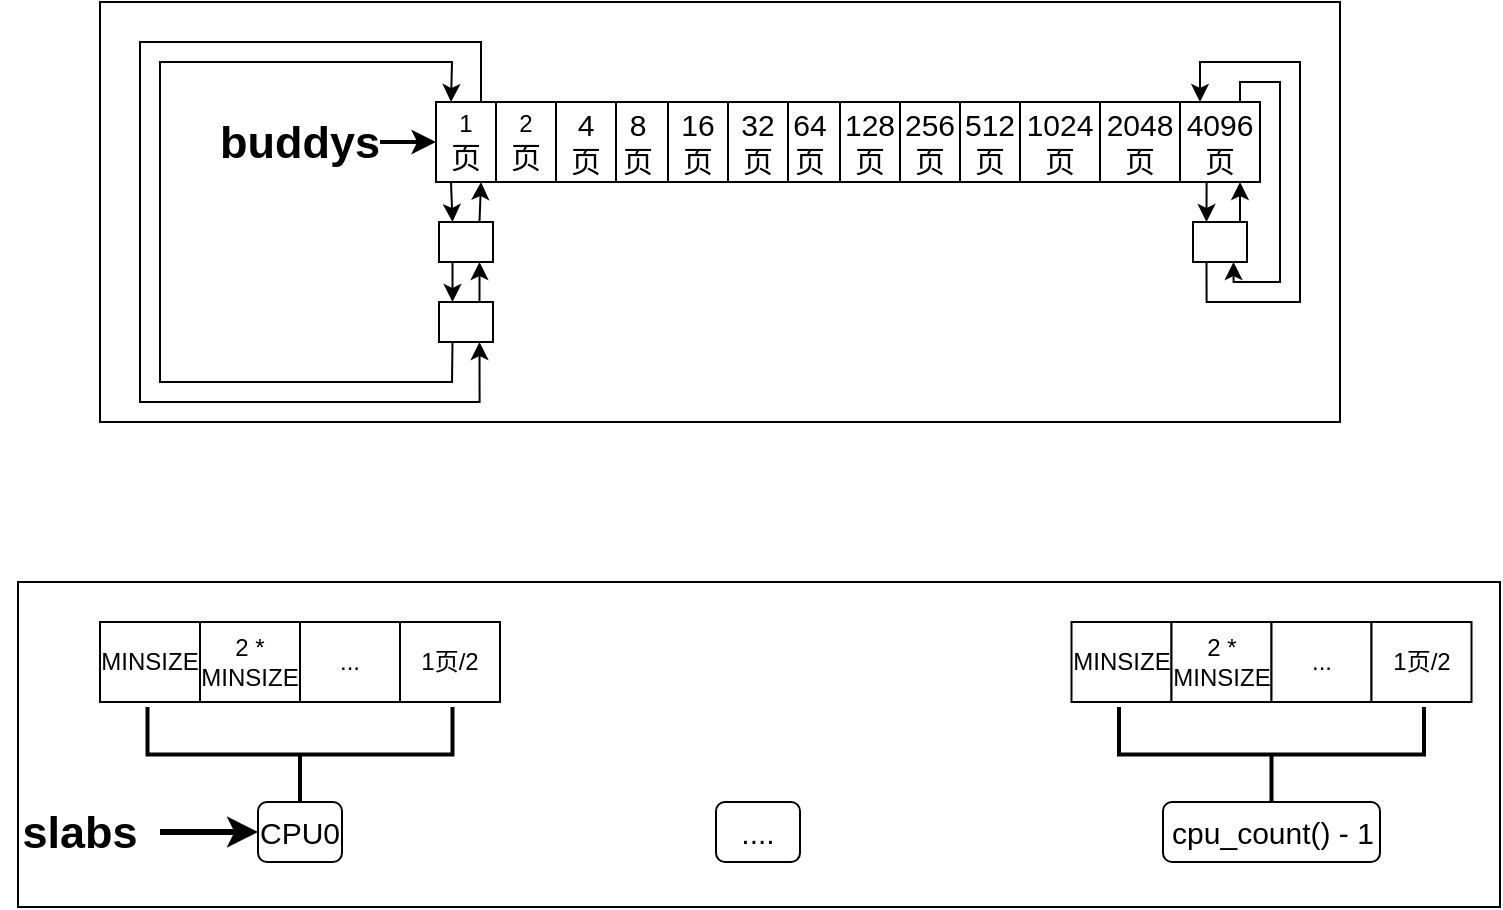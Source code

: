 <mxfile version="15.9.6" type="device" pages="3"><diagram id="SFvD6WbVeM4EpEbWP8ao" name="pmm"><mxGraphModel dx="1350" dy="764" grid="1" gridSize="10" guides="1" tooltips="1" connect="1" arrows="1" fold="1" page="1" pageScale="1" pageWidth="827" pageHeight="1169" math="0" shadow="0"><root><mxCell id="0"/><mxCell id="1" parent="0"/><mxCell id="yMoB24CQnOv7rCdjYk-G-7" value="&lt;font style=&quot;font-size: 15px&quot;&gt;64页&lt;/font&gt;" style="rounded=0;whiteSpace=wrap;html=1;" parent="1" vertex="1"><mxGeometry x="410" y="160" width="30" height="40" as="geometry"/></mxCell><mxCell id="yMoB24CQnOv7rCdjYk-G-8" value="&lt;font style=&quot;font-size: 15px&quot;&gt;128页&lt;/font&gt;" style="rounded=0;whiteSpace=wrap;html=1;" parent="1" vertex="1"><mxGeometry x="440" y="160" width="30" height="40" as="geometry"/></mxCell><mxCell id="yMoB24CQnOv7rCdjYk-G-14" value="&lt;font style=&quot;font-size: 15px&quot;&gt;32页&lt;/font&gt;" style="rounded=0;whiteSpace=wrap;html=1;" parent="1" vertex="1"><mxGeometry x="384" y="160" width="30" height="40" as="geometry"/></mxCell><mxCell id="yMoB24CQnOv7rCdjYk-G-15" value="&lt;div&gt;&lt;font style=&quot;font-size: 15px&quot;&gt;8&lt;/font&gt;&lt;/div&gt;&lt;div&gt;&lt;font style=&quot;font-size: 15px&quot;&gt;页&lt;/font&gt;&lt;/div&gt;" style="rounded=0;whiteSpace=wrap;html=1;" parent="1" vertex="1"><mxGeometry x="324" y="160" width="30" height="40" as="geometry"/></mxCell><mxCell id="yMoB24CQnOv7rCdjYk-G-16" value="&lt;font style=&quot;font-size: 15px&quot;&gt;16页&lt;/font&gt;" style="rounded=0;whiteSpace=wrap;html=1;" parent="1" vertex="1"><mxGeometry x="354" y="160" width="30" height="40" as="geometry"/></mxCell><mxCell id="yMoB24CQnOv7rCdjYk-G-17" value="&lt;div&gt;&lt;font style=&quot;font-size: 15px&quot;&gt;4&lt;/font&gt;&lt;/div&gt;&lt;div&gt;&lt;font style=&quot;font-size: 15px&quot;&gt;页&lt;/font&gt;&lt;/div&gt;" style="rounded=0;whiteSpace=wrap;html=1;" parent="1" vertex="1"><mxGeometry x="298" y="160" width="30" height="40" as="geometry"/></mxCell><mxCell id="yMoB24CQnOv7rCdjYk-G-18" value="2&lt;div&gt;&lt;font style=&quot;font-size: 15px&quot;&gt;页&lt;/font&gt;&lt;/div&gt;" style="rounded=0;whiteSpace=wrap;html=1;" parent="1" vertex="1"><mxGeometry x="268" y="160" width="30" height="40" as="geometry"/></mxCell><mxCell id="yMoB24CQnOv7rCdjYk-G-29" style="edgeStyle=orthogonalEdgeStyle;rounded=0;orthogonalLoop=1;jettySize=auto;html=1;exitX=0.25;exitY=1;exitDx=0;exitDy=0;entryX=0.25;entryY=0;entryDx=0;entryDy=0;fontSize=15;strokeWidth=1;" parent="1" source="yMoB24CQnOv7rCdjYk-G-19" target="yMoB24CQnOv7rCdjYk-G-27" edge="1"><mxGeometry relative="1" as="geometry"/></mxCell><mxCell id="yMoB24CQnOv7rCdjYk-G-36" style="edgeStyle=orthogonalEdgeStyle;rounded=0;orthogonalLoop=1;jettySize=auto;html=1;exitX=0.75;exitY=0;exitDx=0;exitDy=0;entryX=0.75;entryY=1;entryDx=0;entryDy=0;fontSize=15;strokeWidth=1;" parent="1" source="yMoB24CQnOv7rCdjYk-G-19" target="yMoB24CQnOv7rCdjYk-G-31" edge="1"><mxGeometry relative="1" as="geometry"><Array as="points"><mxPoint x="260" y="130"/><mxPoint x="90" y="130"/><mxPoint x="90" y="310"/><mxPoint x="260" y="310"/></Array></mxGeometry></mxCell><mxCell id="yMoB24CQnOv7rCdjYk-G-19" value="1&lt;div&gt;&lt;font style=&quot;font-size: 15px&quot;&gt;页&lt;/font&gt;&lt;/div&gt;" style="rounded=0;whiteSpace=wrap;html=1;" parent="1" vertex="1"><mxGeometry x="238" y="160" width="30" height="40" as="geometry"/></mxCell><mxCell id="yMoB24CQnOv7rCdjYk-G-20" value="&lt;font style=&quot;font-size: 15px&quot;&gt;256页&lt;/font&gt;" style="rounded=0;whiteSpace=wrap;html=1;" parent="1" vertex="1"><mxGeometry x="470" y="160" width="30" height="40" as="geometry"/></mxCell><mxCell id="yMoB24CQnOv7rCdjYk-G-21" value="&lt;font style=&quot;font-size: 15px&quot;&gt;512页&lt;/font&gt;" style="rounded=0;whiteSpace=wrap;html=1;" parent="1" vertex="1"><mxGeometry x="500" y="160" width="30" height="40" as="geometry"/></mxCell><mxCell id="yMoB24CQnOv7rCdjYk-G-22" value="&lt;font style=&quot;font-size: 15px&quot;&gt;1024页&lt;/font&gt;" style="rounded=0;whiteSpace=wrap;html=1;" parent="1" vertex="1"><mxGeometry x="530" y="160" width="40" height="40" as="geometry"/></mxCell><mxCell id="yMoB24CQnOv7rCdjYk-G-23" value="&lt;font style=&quot;font-size: 15px&quot;&gt;2048页&lt;/font&gt;" style="rounded=0;whiteSpace=wrap;html=1;" parent="1" vertex="1"><mxGeometry x="570" y="160" width="40" height="40" as="geometry"/></mxCell><mxCell id="yMoB24CQnOv7rCdjYk-G-38" style="edgeStyle=orthogonalEdgeStyle;rounded=0;orthogonalLoop=1;jettySize=auto;html=1;exitX=0.25;exitY=1;exitDx=0;exitDy=0;entryX=0.25;entryY=0;entryDx=0;entryDy=0;fontSize=15;strokeWidth=1;" parent="1" source="yMoB24CQnOv7rCdjYk-G-24" target="yMoB24CQnOv7rCdjYk-G-37" edge="1"><mxGeometry relative="1" as="geometry"/></mxCell><mxCell id="yMoB24CQnOv7rCdjYk-G-42" style="edgeStyle=orthogonalEdgeStyle;rounded=0;orthogonalLoop=1;jettySize=auto;html=1;exitX=0.75;exitY=0;exitDx=0;exitDy=0;entryX=0.75;entryY=1;entryDx=0;entryDy=0;fontSize=15;strokeWidth=1;" parent="1" source="yMoB24CQnOv7rCdjYk-G-24" target="yMoB24CQnOv7rCdjYk-G-37" edge="1"><mxGeometry relative="1" as="geometry"><Array as="points"><mxPoint x="640" y="150"/><mxPoint x="660" y="150"/><mxPoint x="660" y="250"/><mxPoint x="637" y="250"/></Array></mxGeometry></mxCell><mxCell id="yMoB24CQnOv7rCdjYk-G-24" value="&lt;font style=&quot;font-size: 15px&quot;&gt;4096页&lt;/font&gt;" style="rounded=0;whiteSpace=wrap;html=1;" parent="1" vertex="1"><mxGeometry x="610" y="160" width="40" height="40" as="geometry"/></mxCell><mxCell id="yMoB24CQnOv7rCdjYk-G-26" style="edgeStyle=orthogonalEdgeStyle;rounded=0;orthogonalLoop=1;jettySize=auto;html=1;exitX=1;exitY=0.5;exitDx=0;exitDy=0;entryX=0;entryY=0.5;entryDx=0;entryDy=0;fontSize=15;strokeWidth=2;" parent="1" source="yMoB24CQnOv7rCdjYk-G-25" target="yMoB24CQnOv7rCdjYk-G-19" edge="1"><mxGeometry relative="1" as="geometry"/></mxCell><mxCell id="yMoB24CQnOv7rCdjYk-G-25" value="&lt;h2&gt;buddys&lt;/h2&gt;" style="text;html=1;strokeColor=none;fillColor=none;align=center;verticalAlign=middle;whiteSpace=wrap;rounded=0;fontSize=15;" parent="1" vertex="1"><mxGeometry x="130" y="165" width="80" height="30" as="geometry"/></mxCell><mxCell id="yMoB24CQnOv7rCdjYk-G-30" style="edgeStyle=orthogonalEdgeStyle;rounded=0;orthogonalLoop=1;jettySize=auto;html=1;exitX=0.75;exitY=0;exitDx=0;exitDy=0;entryX=0.75;entryY=1;entryDx=0;entryDy=0;fontSize=15;strokeWidth=1;" parent="1" source="yMoB24CQnOv7rCdjYk-G-27" target="yMoB24CQnOv7rCdjYk-G-19" edge="1"><mxGeometry relative="1" as="geometry"/></mxCell><mxCell id="yMoB24CQnOv7rCdjYk-G-32" style="edgeStyle=orthogonalEdgeStyle;rounded=0;orthogonalLoop=1;jettySize=auto;html=1;exitX=0.25;exitY=1;exitDx=0;exitDy=0;entryX=0.25;entryY=0;entryDx=0;entryDy=0;fontSize=15;strokeWidth=1;" parent="1" source="yMoB24CQnOv7rCdjYk-G-27" target="yMoB24CQnOv7rCdjYk-G-31" edge="1"><mxGeometry relative="1" as="geometry"/></mxCell><mxCell id="yMoB24CQnOv7rCdjYk-G-27" value="" style="rounded=0;whiteSpace=wrap;html=1;fontSize=15;" parent="1" vertex="1"><mxGeometry x="239.5" y="220" width="27" height="20" as="geometry"/></mxCell><mxCell id="yMoB24CQnOv7rCdjYk-G-33" style="edgeStyle=orthogonalEdgeStyle;rounded=0;orthogonalLoop=1;jettySize=auto;html=1;exitX=0.75;exitY=0;exitDx=0;exitDy=0;entryX=0.75;entryY=1;entryDx=0;entryDy=0;fontSize=15;strokeWidth=1;" parent="1" source="yMoB24CQnOv7rCdjYk-G-31" target="yMoB24CQnOv7rCdjYk-G-27" edge="1"><mxGeometry relative="1" as="geometry"/></mxCell><mxCell id="yMoB24CQnOv7rCdjYk-G-31" value="" style="rounded=0;whiteSpace=wrap;html=1;fontSize=15;" parent="1" vertex="1"><mxGeometry x="239.5" y="260" width="27" height="20" as="geometry"/></mxCell><mxCell id="yMoB24CQnOv7rCdjYk-G-34" value="" style="endArrow=classic;html=1;rounded=0;fontSize=15;strokeWidth=1;exitX=0.25;exitY=1;exitDx=0;exitDy=0;entryX=0.25;entryY=0;entryDx=0;entryDy=0;" parent="1" source="yMoB24CQnOv7rCdjYk-G-31" target="yMoB24CQnOv7rCdjYk-G-19" edge="1"><mxGeometry width="50" height="50" relative="1" as="geometry"><mxPoint x="160" y="360" as="sourcePoint"/><mxPoint x="210" y="310" as="targetPoint"/><Array as="points"><mxPoint x="246" y="300"/><mxPoint x="100" y="300"/><mxPoint x="100" y="140"/><mxPoint x="246" y="140"/></Array></mxGeometry></mxCell><mxCell id="yMoB24CQnOv7rCdjYk-G-39" style="edgeStyle=orthogonalEdgeStyle;rounded=0;orthogonalLoop=1;jettySize=auto;html=1;exitX=0.75;exitY=0;exitDx=0;exitDy=0;entryX=0.75;entryY=1;entryDx=0;entryDy=0;fontSize=15;strokeWidth=1;" parent="1" source="yMoB24CQnOv7rCdjYk-G-37" target="yMoB24CQnOv7rCdjYk-G-24" edge="1"><mxGeometry relative="1" as="geometry"/></mxCell><mxCell id="yMoB24CQnOv7rCdjYk-G-41" style="edgeStyle=orthogonalEdgeStyle;rounded=0;orthogonalLoop=1;jettySize=auto;html=1;exitX=0.25;exitY=1;exitDx=0;exitDy=0;entryX=0.25;entryY=0;entryDx=0;entryDy=0;fontSize=15;strokeWidth=1;" parent="1" source="yMoB24CQnOv7rCdjYk-G-37" target="yMoB24CQnOv7rCdjYk-G-24" edge="1"><mxGeometry relative="1" as="geometry"><Array as="points"><mxPoint x="623" y="260"/><mxPoint x="670" y="260"/><mxPoint x="670" y="140"/><mxPoint x="620" y="140"/></Array></mxGeometry></mxCell><mxCell id="yMoB24CQnOv7rCdjYk-G-37" value="" style="rounded=0;whiteSpace=wrap;html=1;fontSize=15;" parent="1" vertex="1"><mxGeometry x="616.5" y="220" width="27" height="20" as="geometry"/></mxCell><mxCell id="yMoB24CQnOv7rCdjYk-G-43" value="CPU0" style="rounded=1;whiteSpace=wrap;html=1;fontSize=15;" parent="1" vertex="1"><mxGeometry x="149" y="510" width="42" height="30" as="geometry"/></mxCell><mxCell id="yMoB24CQnOv7rCdjYk-G-44" value="...." style="rounded=1;whiteSpace=wrap;html=1;fontSize=15;" parent="1" vertex="1"><mxGeometry x="378" y="510" width="42" height="30" as="geometry"/></mxCell><mxCell id="yMoB24CQnOv7rCdjYk-G-45" value="cpu_count() - 1" style="rounded=1;whiteSpace=wrap;html=1;fontSize=15;" parent="1" vertex="1"><mxGeometry x="601.5" y="510" width="108.5" height="30" as="geometry"/></mxCell><mxCell id="yMoB24CQnOv7rCdjYk-G-46" value="MINSIZE" style="rounded=0;whiteSpace=wrap;html=1;" parent="1" vertex="1"><mxGeometry x="70" y="420" width="50" height="40" as="geometry"/></mxCell><mxCell id="yMoB24CQnOv7rCdjYk-G-50" value="&lt;div&gt;2 *&lt;br&gt;&lt;/div&gt;&lt;div&gt;MINSIZE&lt;/div&gt;" style="rounded=0;whiteSpace=wrap;html=1;" parent="1" vertex="1"><mxGeometry x="120" y="420" width="50" height="40" as="geometry"/></mxCell><mxCell id="yMoB24CQnOv7rCdjYk-G-51" value="..." style="rounded=0;whiteSpace=wrap;html=1;" parent="1" vertex="1"><mxGeometry x="170" y="420" width="50" height="40" as="geometry"/></mxCell><mxCell id="yMoB24CQnOv7rCdjYk-G-52" value="&lt;div&gt;1页/2&lt;br&gt;&lt;/div&gt;" style="rounded=0;whiteSpace=wrap;html=1;" parent="1" vertex="1"><mxGeometry x="220" y="420" width="50" height="40" as="geometry"/></mxCell><mxCell id="yMoB24CQnOv7rCdjYk-G-58" style="edgeStyle=orthogonalEdgeStyle;rounded=0;orthogonalLoop=1;jettySize=auto;html=1;exitX=1;exitY=0.5;exitDx=0;exitDy=0;entryX=0;entryY=0.5;entryDx=0;entryDy=0;fontSize=15;strokeWidth=3;" parent="1" source="yMoB24CQnOv7rCdjYk-G-57" target="yMoB24CQnOv7rCdjYk-G-43" edge="1"><mxGeometry relative="1" as="geometry"/></mxCell><mxCell id="yMoB24CQnOv7rCdjYk-G-57" value="&lt;h2&gt;slabs&lt;br&gt;&lt;/h2&gt;" style="text;html=1;strokeColor=none;fillColor=none;align=center;verticalAlign=middle;whiteSpace=wrap;rounded=0;fontSize=15;" parent="1" vertex="1"><mxGeometry x="20" y="510" width="80" height="30" as="geometry"/></mxCell><mxCell id="yMoB24CQnOv7rCdjYk-G-59" value="" style="strokeWidth=2;html=1;shape=mxgraph.flowchart.annotation_2;align=left;labelPosition=right;pointerEvents=1;fontSize=15;rotation=-90;" parent="1" vertex="1"><mxGeometry x="146.25" y="410" width="47.5" height="152.5" as="geometry"/></mxCell><mxCell id="yMoB24CQnOv7rCdjYk-G-61" value="MINSIZE" style="rounded=0;whiteSpace=wrap;html=1;" parent="1" vertex="1"><mxGeometry x="555.75" y="420" width="50" height="40" as="geometry"/></mxCell><mxCell id="yMoB24CQnOv7rCdjYk-G-62" value="&lt;div&gt;2 *&lt;br&gt;&lt;/div&gt;&lt;div&gt;MINSIZE&lt;/div&gt;" style="rounded=0;whiteSpace=wrap;html=1;" parent="1" vertex="1"><mxGeometry x="605.75" y="420" width="50" height="40" as="geometry"/></mxCell><mxCell id="yMoB24CQnOv7rCdjYk-G-63" value="..." style="rounded=0;whiteSpace=wrap;html=1;" parent="1" vertex="1"><mxGeometry x="655.75" y="420" width="50" height="40" as="geometry"/></mxCell><mxCell id="yMoB24CQnOv7rCdjYk-G-64" value="&lt;div&gt;1页/2&lt;br&gt;&lt;/div&gt;" style="rounded=0;whiteSpace=wrap;html=1;" parent="1" vertex="1"><mxGeometry x="705.75" y="420" width="50" height="40" as="geometry"/></mxCell><mxCell id="yMoB24CQnOv7rCdjYk-G-65" value="" style="strokeWidth=2;html=1;shape=mxgraph.flowchart.annotation_2;align=left;labelPosition=right;pointerEvents=1;fontSize=15;rotation=-90;" parent="1" vertex="1"><mxGeometry x="632" y="410" width="47.5" height="152.5" as="geometry"/></mxCell><mxCell id="yMoB24CQnOv7rCdjYk-G-66" value="" style="verticalLabelPosition=bottom;verticalAlign=top;html=1;shape=mxgraph.basic.rect;fillColor2=none;strokeWidth=1;size=20;indent=5;fontSize=15;shadow=0;fillColor=none;" parent="1" vertex="1"><mxGeometry x="70" y="110" width="620" height="210" as="geometry"/></mxCell><mxCell id="yMoB24CQnOv7rCdjYk-G-67" value="" style="verticalLabelPosition=bottom;verticalAlign=top;html=1;shape=mxgraph.basic.rect;fillColor2=none;strokeWidth=1;size=20;indent=5;fontSize=15;shadow=0;fillColor=none;" parent="1" vertex="1"><mxGeometry x="29" y="400" width="741" height="162.5" as="geometry"/></mxCell></root></mxGraphModel></diagram><diagram id="ywd2-yRP4G8h6f2BtRkl" name="Page-2"><mxGraphModel dx="1350" dy="1933" grid="1" gridSize="10" guides="1" tooltips="1" connect="1" arrows="1" fold="1" page="1" pageScale="1" pageWidth="827" pageHeight="1169" math="0" shadow="0"><root><mxCell id="4dg6JL5KCQnstG3hqLQ1-0"/><mxCell id="4dg6JL5KCQnstG3hqLQ1-1" parent="4dg6JL5KCQnstG3hqLQ1-0"/><mxCell id="vY3c1SLSp6HeI1IZri0K-0" value="&lt;div&gt;&lt;h3&gt;chunks数组&lt;/h3&gt;&lt;/div&gt;&lt;div style=&quot;font-size: 14px&quot;&gt;&lt;font style=&quot;font-size: 15px&quot;&gt;(heap.end - chunks_base) / PAGESIZE个元素&lt;/font&gt;&lt;br&gt;&lt;/div&gt;" style="rounded=0;whiteSpace=wrap;html=1;align=center;" parent="4dg6JL5KCQnstG3hqLQ1-1" vertex="1"><mxGeometry x="240" y="390" width="320" height="60" as="geometry"/></mxCell><mxCell id="vY3c1SLSp6HeI1IZri0K-6" style="edgeStyle=orthogonalEdgeStyle;rounded=0;orthogonalLoop=1;jettySize=auto;html=1;exitX=1;exitY=0.5;exitDx=0;exitDy=0;fontSize=15;" parent="4dg6JL5KCQnstG3hqLQ1-1" source="vY3c1SLSp6HeI1IZri0K-1" edge="1"><mxGeometry relative="1" as="geometry"><mxPoint x="230" y="450" as="targetPoint"/></mxGeometry></mxCell><mxCell id="vY3c1SLSp6HeI1IZri0K-1" value="&lt;h2 style=&quot;font-size: 15px&quot;&gt;&lt;font style=&quot;font-size: 15px&quot;&gt;heap.start&lt;/font&gt;&lt;/h2&gt;" style="text;html=1;strokeColor=none;fillColor=none;align=center;verticalAlign=middle;whiteSpace=wrap;rounded=0;" parent="4dg6JL5KCQnstG3hqLQ1-1" vertex="1"><mxGeometry x="130" y="440" width="80" height="20" as="geometry"/></mxCell><mxCell id="vY3c1SLSp6HeI1IZri0K-7" value="&lt;div&gt;&lt;h3&gt;buddys数组&lt;/h3&gt;&lt;/div&gt;&lt;div style=&quot;font-size: 14px&quot;&gt;log_ceil(MAXSIZE / PAGESIZE) + 1个元素&lt;br&gt;&lt;/div&gt;" style="rounded=0;whiteSpace=wrap;html=1;align=center;" parent="4dg6JL5KCQnstG3hqLQ1-1" vertex="1"><mxGeometry x="240" y="330" width="320" height="60" as="geometry"/></mxCell><mxCell id="vY3c1SLSp6HeI1IZri0K-8" value="&lt;div&gt;&lt;h3&gt;slabs数组&lt;/h3&gt;&lt;/div&gt;&lt;div style=&quot;font-size: 14px&quot;&gt;cpu_count()个元素&lt;br&gt;&lt;/div&gt;" style="rounded=0;whiteSpace=wrap;html=1;align=center;" parent="4dg6JL5KCQnstG3hqLQ1-1" vertex="1"><mxGeometry x="240" y="270" width="320" height="60" as="geometry"/></mxCell><mxCell id="vY3c1SLSp6HeI1IZri0K-10" style="edgeStyle=orthogonalEdgeStyle;rounded=0;orthogonalLoop=1;jettySize=auto;html=1;exitX=1;exitY=0.5;exitDx=0;exitDy=0;fontSize=15;" parent="4dg6JL5KCQnstG3hqLQ1-1" source="vY3c1SLSp6HeI1IZri0K-11" edge="1"><mxGeometry relative="1" as="geometry"><mxPoint x="230" y="390" as="targetPoint"/></mxGeometry></mxCell><mxCell id="vY3c1SLSp6HeI1IZri0K-11" value="&lt;h2 style=&quot;font-size: 15px&quot;&gt;&lt;font style=&quot;font-size: 15px&quot;&gt;buddys&lt;/font&gt;&lt;/h2&gt;" style="text;html=1;strokeColor=none;fillColor=none;align=center;verticalAlign=middle;whiteSpace=wrap;rounded=0;" parent="4dg6JL5KCQnstG3hqLQ1-1" vertex="1"><mxGeometry x="130" y="380" width="80" height="20" as="geometry"/></mxCell><mxCell id="vY3c1SLSp6HeI1IZri0K-13" style="edgeStyle=orthogonalEdgeStyle;rounded=0;orthogonalLoop=1;jettySize=auto;html=1;exitX=1;exitY=0.5;exitDx=0;exitDy=0;fontSize=15;" parent="4dg6JL5KCQnstG3hqLQ1-1" source="vY3c1SLSp6HeI1IZri0K-14" edge="1"><mxGeometry relative="1" as="geometry"><mxPoint x="230" y="330" as="targetPoint"/></mxGeometry></mxCell><mxCell id="vY3c1SLSp6HeI1IZri0K-14" value="&lt;h2 style=&quot;font-size: 15px&quot;&gt;&lt;font style=&quot;font-size: 15px&quot;&gt;slabs&lt;/font&gt;&lt;/h2&gt;" style="text;html=1;strokeColor=none;fillColor=none;align=center;verticalAlign=middle;whiteSpace=wrap;rounded=0;" parent="4dg6JL5KCQnstG3hqLQ1-1" vertex="1"><mxGeometry x="130" y="320" width="80" height="20" as="geometry"/></mxCell><mxCell id="vY3c1SLSp6HeI1IZri0K-15" value="&lt;div&gt;&lt;h3&gt;slabs[0]数组&lt;/h3&gt;&lt;/div&gt;&lt;div style=&quot;font-size: 14px&quot;&gt;log_ceil(PAGESIZE / 2 / MINSIZE) + 1个元素&lt;br&gt;&lt;/div&gt;" style="rounded=0;whiteSpace=wrap;html=1;align=center;" parent="4dg6JL5KCQnstG3hqLQ1-1" vertex="1"><mxGeometry x="240" y="210" width="320" height="60" as="geometry"/></mxCell><mxCell id="vY3c1SLSp6HeI1IZri0K-17" style="edgeStyle=orthogonalEdgeStyle;rounded=0;orthogonalLoop=1;jettySize=auto;html=1;exitX=1;exitY=0.5;exitDx=0;exitDy=0;fontSize=15;" parent="4dg6JL5KCQnstG3hqLQ1-1" source="vY3c1SLSp6HeI1IZri0K-18" edge="1"><mxGeometry relative="1" as="geometry"><mxPoint x="230" y="270" as="targetPoint"/></mxGeometry></mxCell><mxCell id="vY3c1SLSp6HeI1IZri0K-18" value="&lt;h2 style=&quot;font-size: 15px&quot;&gt;&lt;font style=&quot;font-size: 15px&quot;&gt;slabs&lt;/font&gt;[0]&lt;/h2&gt;" style="text;html=1;strokeColor=none;fillColor=none;align=center;verticalAlign=middle;whiteSpace=wrap;rounded=0;" parent="4dg6JL5KCQnstG3hqLQ1-1" vertex="1"><mxGeometry x="130" y="260" width="80" height="20" as="geometry"/></mxCell><mxCell id="vY3c1SLSp6HeI1IZri0K-19" value="&lt;h2&gt;...&lt;/h2&gt;" style="rounded=0;whiteSpace=wrap;html=1;align=center;" parent="4dg6JL5KCQnstG3hqLQ1-1" vertex="1"><mxGeometry x="240" y="180" width="320" height="30" as="geometry"/></mxCell><mxCell id="vY3c1SLSp6HeI1IZri0K-20" value="&lt;div&gt;&lt;h3&gt;slabs[cpu_count()-1]数组&lt;/h3&gt;&lt;/div&gt;&lt;div style=&quot;font-size: 14px&quot;&gt;log_ceil(PAGESIZE / 2 / MINSIZE) + 1个元素&lt;br&gt;&lt;/div&gt;" style="rounded=0;whiteSpace=wrap;html=1;align=center;" parent="4dg6JL5KCQnstG3hqLQ1-1" vertex="1"><mxGeometry x="240" y="120" width="320" height="60" as="geometry"/></mxCell><mxCell id="vY3c1SLSp6HeI1IZri0K-22" style="edgeStyle=orthogonalEdgeStyle;rounded=0;orthogonalLoop=1;jettySize=auto;html=1;exitX=1;exitY=0.5;exitDx=0;exitDy=0;fontSize=15;" parent="4dg6JL5KCQnstG3hqLQ1-1" source="vY3c1SLSp6HeI1IZri0K-23" edge="1"><mxGeometry relative="1" as="geometry"><mxPoint x="230" y="180" as="targetPoint"/></mxGeometry></mxCell><mxCell id="vY3c1SLSp6HeI1IZri0K-23" value="&lt;h2 style=&quot;font-size: 15px&quot;&gt;slabs[cpu_count() - 1]&lt;br&gt;&lt;/h2&gt;" style="text;html=1;strokeColor=none;fillColor=none;align=center;verticalAlign=middle;whiteSpace=wrap;rounded=0;" parent="4dg6JL5KCQnstG3hqLQ1-1" vertex="1"><mxGeometry x="50" y="170" width="160" height="20" as="geometry"/></mxCell><mxCell id="vY3c1SLSp6HeI1IZri0K-24" value="&lt;h2&gt;padding&lt;/h2&gt;" style="rounded=0;whiteSpace=wrap;html=1;align=center;" parent="4dg6JL5KCQnstG3hqLQ1-1" vertex="1"><mxGeometry x="240" y="90" width="320" height="30" as="geometry"/></mxCell><mxCell id="vY3c1SLSp6HeI1IZri0K-25" value="&lt;div&gt;&lt;h3&gt;MAXSIZE大小的chunk&lt;/h3&gt;&lt;/div&gt;" style="rounded=0;whiteSpace=wrap;html=1;align=center;" parent="4dg6JL5KCQnstG3hqLQ1-1" vertex="1"><mxGeometry x="240" y="60" width="320" height="30" as="geometry"/></mxCell><mxCell id="vY3c1SLSp6HeI1IZri0K-27" style="edgeStyle=orthogonalEdgeStyle;rounded=0;orthogonalLoop=1;jettySize=auto;html=1;exitX=1;exitY=0.5;exitDx=0;exitDy=0;fontSize=15;" parent="4dg6JL5KCQnstG3hqLQ1-1" source="vY3c1SLSp6HeI1IZri0K-28" edge="1"><mxGeometry relative="1" as="geometry"><mxPoint x="240" y="90" as="targetPoint"/></mxGeometry></mxCell><mxCell id="vY3c1SLSp6HeI1IZri0K-28" value="&lt;h2 style=&quot;font-size: 15px&quot;&gt;chunks_base&lt;br&gt;&lt;/h2&gt;" style="text;html=1;strokeColor=none;fillColor=none;align=center;verticalAlign=middle;whiteSpace=wrap;rounded=0;" parent="4dg6JL5KCQnstG3hqLQ1-1" vertex="1"><mxGeometry x="120" y="80" width="100" height="20" as="geometry"/></mxCell><mxCell id="vY3c1SLSp6HeI1IZri0K-29" value="&lt;h2&gt;...&lt;/h2&gt;" style="rounded=0;whiteSpace=wrap;html=1;align=center;" parent="4dg6JL5KCQnstG3hqLQ1-1" vertex="1"><mxGeometry x="240" y="30" width="320" height="30" as="geometry"/></mxCell><mxCell id="vY3c1SLSp6HeI1IZri0K-30" value="&lt;div&gt;&lt;h3&gt;MAXSIZE大小的chunk&lt;/h3&gt;&lt;/div&gt;" style="rounded=0;whiteSpace=wrap;html=1;align=center;" parent="4dg6JL5KCQnstG3hqLQ1-1" vertex="1"><mxGeometry x="240" width="320" height="30" as="geometry"/></mxCell><mxCell id="vY3c1SLSp6HeI1IZri0K-32" style="edgeStyle=orthogonalEdgeStyle;rounded=0;orthogonalLoop=1;jettySize=auto;html=1;exitX=1;exitY=0.5;exitDx=0;exitDy=0;fontSize=15;" parent="4dg6JL5KCQnstG3hqLQ1-1" source="vY3c1SLSp6HeI1IZri0K-33" edge="1"><mxGeometry relative="1" as="geometry"><mxPoint x="240" as="targetPoint"/></mxGeometry></mxCell><mxCell id="vY3c1SLSp6HeI1IZri0K-33" value="&lt;h2 style=&quot;font-size: 15px&quot;&gt;heap.end&lt;br&gt;&lt;/h2&gt;" style="text;html=1;strokeColor=none;fillColor=none;align=center;verticalAlign=middle;whiteSpace=wrap;rounded=0;" parent="4dg6JL5KCQnstG3hqLQ1-1" vertex="1"><mxGeometry x="120" y="-10" width="100" height="20" as="geometry"/></mxCell></root></mxGraphModel></diagram><diagram id="tvPkHmvbHT_47Bh_UHzi" name="Page-3"><mxGraphModel dx="1350" dy="764" grid="1" gridSize="10" guides="1" tooltips="1" connect="1" arrows="1" fold="1" page="1" pageScale="1" pageWidth="827" pageHeight="1169" math="0" shadow="0"><root><mxCell id="CoMdW4ul4mdh8tjKFjIB-0"/><mxCell id="CoMdW4ul4mdh8tjKFjIB-1" parent="CoMdW4ul4mdh8tjKFjIB-0"/><mxCell id="SXkm7Q6H2-jK7pNzPanG-0" value="当前页所属的内存对象的状态" style="rounded=0;whiteSpace=wrap;html=1;fontSize=15;align=center;" parent="CoMdW4ul4mdh8tjKFjIB-1" vertex="1"><mxGeometry x="560" y="320" width="200" height="60" as="geometry"/></mxCell><mxCell id="SXkm7Q6H2-jK7pNzPanG-2" style="edgeStyle=orthogonalEdgeStyle;rounded=0;orthogonalLoop=1;jettySize=auto;html=1;exitX=0.5;exitY=0;exitDx=0;exitDy=0;fontSize=15;" parent="CoMdW4ul4mdh8tjKFjIB-1" source="SXkm7Q6H2-jK7pNzPanG-1" edge="1"><mxGeometry relative="1" as="geometry"><mxPoint x="760" y="390" as="targetPoint"/></mxGeometry></mxCell><mxCell id="SXkm7Q6H2-jK7pNzPanG-1" value="&lt;h3&gt;CHUNKS_IDX_SIZE&lt;/h3&gt;" style="text;html=1;strokeColor=none;fillColor=none;align=center;verticalAlign=middle;whiteSpace=wrap;rounded=0;fontSize=15;" parent="CoMdW4ul4mdh8tjKFjIB-1" vertex="1"><mxGeometry x="690" y="420" width="140" height="20" as="geometry"/></mxCell><mxCell id="SXkm7Q6H2-jK7pNzPanG-5" value="当前页所属的内存对象在buddys/slabs数组的标志信息" style="rounded=0;whiteSpace=wrap;html=1;fontSize=15;align=center;" parent="CoMdW4ul4mdh8tjKFjIB-1" vertex="1"><mxGeometry x="360" y="320" width="200" height="60" as="geometry"/></mxCell><mxCell id="SXkm7Q6H2-jK7pNzPanG-12" value="&lt;h2&gt;CHUNKS_FLAG_SIZE&lt;br&gt;&lt;/h2&gt;" style="text;html=1;strokeColor=none;fillColor=none;align=center;verticalAlign=middle;whiteSpace=wrap;rounded=0;fontSize=15;" parent="CoMdW4ul4mdh8tjKFjIB-1" vertex="1"><mxGeometry x="250" y="290" width="240" height="20" as="geometry"/></mxCell><mxCell id="SXkm7Q6H2-jK7pNzPanG-13" value="&lt;h2&gt;CHUNKS_STATUS_SIZE&lt;br&gt;&lt;/h2&gt;" style="text;html=1;strokeColor=none;fillColor=none;align=center;verticalAlign=middle;whiteSpace=wrap;rounded=0;fontSize=15;" parent="CoMdW4ul4mdh8tjKFjIB-1" vertex="1"><mxGeometry x="540" y="290" width="240" height="20" as="geometry"/></mxCell><mxCell id="os1YudmDoeSfZdmCNb9Z-0" value="当前页所属的内存对象在buddys/slabs数组中的下标" style="rounded=0;whiteSpace=wrap;html=1;fontSize=15;align=center;" parent="CoMdW4ul4mdh8tjKFjIB-1" vertex="1"><mxGeometry x="760" y="320" width="200" height="60" as="geometry"/></mxCell><mxCell id="os1YudmDoeSfZdmCNb9Z-1" style="edgeStyle=orthogonalEdgeStyle;rounded=0;orthogonalLoop=1;jettySize=auto;html=1;exitX=0.5;exitY=0;exitDx=0;exitDy=0;fontSize=15;" parent="CoMdW4ul4mdh8tjKFjIB-1" source="os1YudmDoeSfZdmCNb9Z-2" edge="1"><mxGeometry relative="1" as="geometry"><mxPoint x="960" y="390" as="targetPoint"/></mxGeometry></mxCell><mxCell id="os1YudmDoeSfZdmCNb9Z-2" value="&lt;h2&gt;0&lt;/h2&gt;" style="text;html=1;strokeColor=none;fillColor=none;align=center;verticalAlign=middle;whiteSpace=wrap;rounded=0;fontSize=15;" parent="CoMdW4ul4mdh8tjKFjIB-1" vertex="1"><mxGeometry x="940" y="420" width="40" height="20" as="geometry"/></mxCell><mxCell id="os1YudmDoeSfZdmCNb9Z-3" value="&lt;h2&gt;CHUNKS_IDX_SIZE&lt;br&gt;&lt;/h2&gt;" style="text;html=1;strokeColor=none;fillColor=none;align=center;verticalAlign=middle;whiteSpace=wrap;rounded=0;fontSize=15;" parent="CoMdW4ul4mdh8tjKFjIB-1" vertex="1"><mxGeometry x="830" y="290" width="240" height="20" as="geometry"/></mxCell><mxCell id="os1YudmDoeSfZdmCNb9Z-5" style="edgeStyle=orthogonalEdgeStyle;rounded=0;orthogonalLoop=1;jettySize=auto;html=1;exitX=0.5;exitY=0;exitDx=0;exitDy=0;entryX=1;entryY=1;entryDx=0;entryDy=0;" parent="CoMdW4ul4mdh8tjKFjIB-1" source="os1YudmDoeSfZdmCNb9Z-4" target="SXkm7Q6H2-jK7pNzPanG-5" edge="1"><mxGeometry relative="1" as="geometry"/></mxCell><mxCell id="os1YudmDoeSfZdmCNb9Z-4" value="&lt;h3&gt;CHUNKS_IDX_SIZE + 1&lt;br&gt;&lt;/h3&gt;" style="text;html=1;strokeColor=none;fillColor=none;align=center;verticalAlign=middle;whiteSpace=wrap;rounded=0;fontSize=15;" parent="CoMdW4ul4mdh8tjKFjIB-1" vertex="1"><mxGeometry x="460" y="420" width="200" height="20" as="geometry"/></mxCell><mxCell id="os1YudmDoeSfZdmCNb9Z-7" style="edgeStyle=orthogonalEdgeStyle;rounded=0;orthogonalLoop=1;jettySize=auto;html=1;exitX=0.5;exitY=0;exitDx=0;exitDy=0;entryX=0;entryY=1;entryDx=0;entryDy=0;" parent="CoMdW4ul4mdh8tjKFjIB-1" source="os1YudmDoeSfZdmCNb9Z-6" target="SXkm7Q6H2-jK7pNzPanG-5" edge="1"><mxGeometry relative="1" as="geometry"/></mxCell><mxCell id="os1YudmDoeSfZdmCNb9Z-6" value="&lt;h3&gt;sizeof(uintptr_t) * 8 - 1&lt;/h3&gt;" style="text;html=1;strokeColor=none;fillColor=none;align=center;verticalAlign=middle;whiteSpace=wrap;rounded=0;fontSize=15;" parent="CoMdW4ul4mdh8tjKFjIB-1" vertex="1"><mxGeometry x="270" y="420" width="190" height="20" as="geometry"/></mxCell></root></mxGraphModel></diagram></mxfile>
